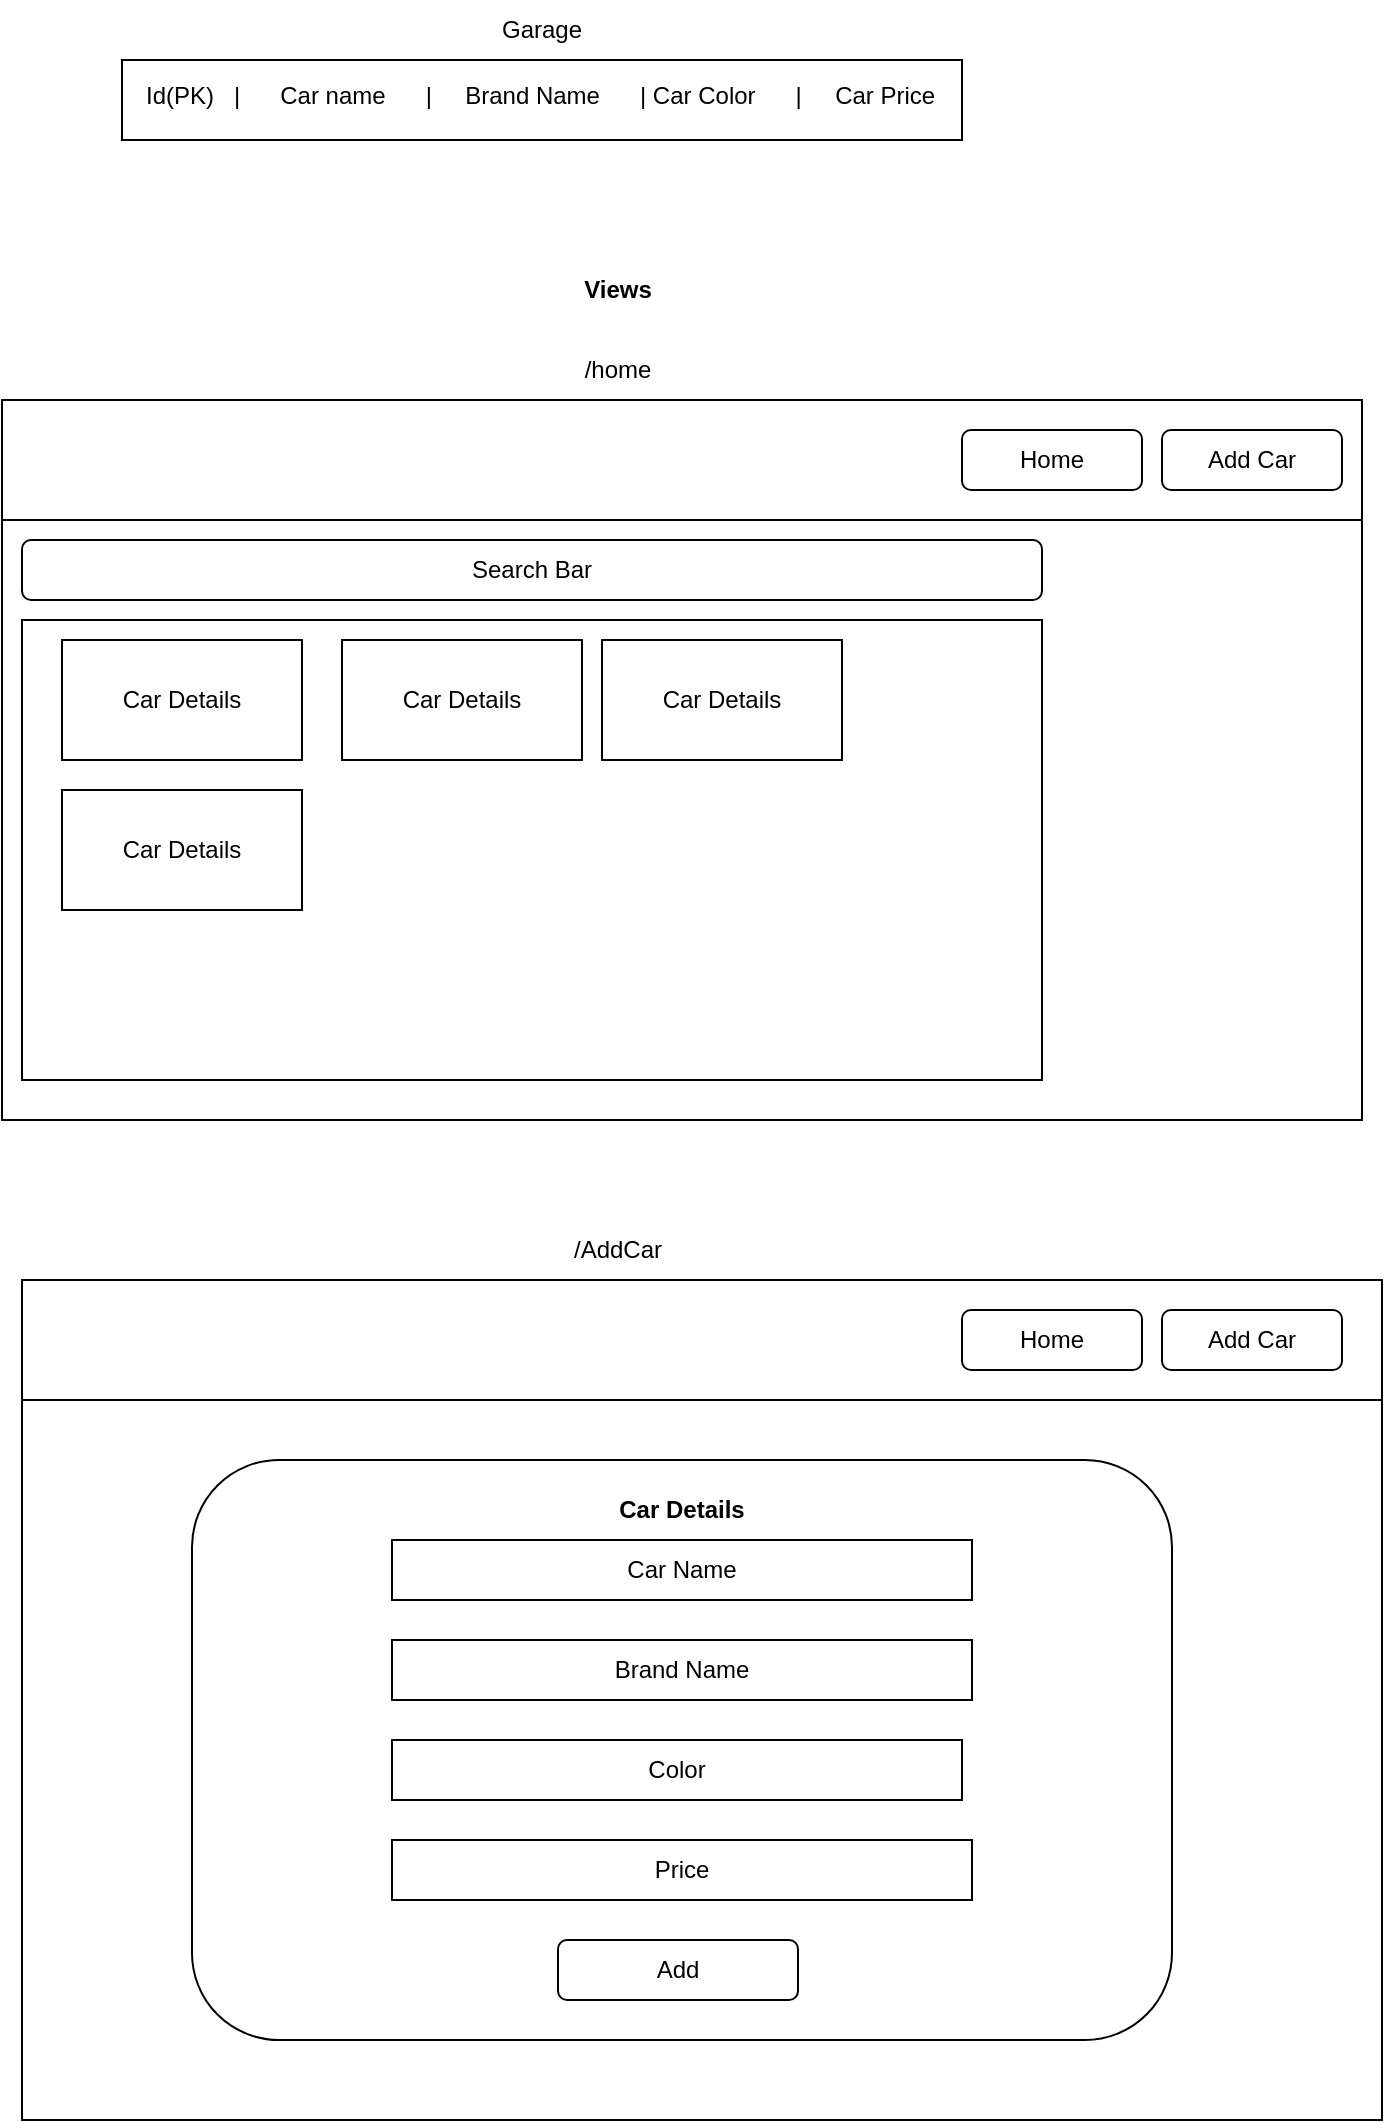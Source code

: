 <mxfile version="24.7.8">
  <diagram id="JSDBYj-QrTemovNH4yzd" name="Page-1">
    <mxGraphModel dx="1042" dy="567" grid="1" gridSize="10" guides="1" tooltips="1" connect="1" arrows="1" fold="1" page="1" pageScale="1" pageWidth="850" pageHeight="1100" math="0" shadow="0">
      <root>
        <mxCell id="0" />
        <mxCell id="1" parent="0" />
        <mxCell id="j7L-NOOt1bUd8ChoZiZQ-18" value="" style="rounded=0;whiteSpace=wrap;html=1;" vertex="1" parent="1">
          <mxGeometry x="130" y="290" width="680" height="360" as="geometry" />
        </mxCell>
        <mxCell id="j7L-NOOt1bUd8ChoZiZQ-31" value="" style="rounded=0;whiteSpace=wrap;html=1;" vertex="1" parent="1">
          <mxGeometry x="130" y="290" width="680" height="60" as="geometry" />
        </mxCell>
        <mxCell id="j7L-NOOt1bUd8ChoZiZQ-15" value="" style="rounded=0;whiteSpace=wrap;html=1;" vertex="1" parent="1">
          <mxGeometry x="190" y="120" width="420" height="40" as="geometry" />
        </mxCell>
        <mxCell id="j7L-NOOt1bUd8ChoZiZQ-16" value="&amp;nbsp; &amp;nbsp; &amp;nbsp; Id(PK)&amp;nbsp; &amp;nbsp;|&amp;nbsp; &amp;nbsp; &amp;nbsp; Car name&amp;nbsp; &amp;nbsp; &amp;nbsp; |&amp;nbsp; &amp;nbsp; &amp;nbsp;Brand Name&amp;nbsp; &amp;nbsp; &amp;nbsp; | Car Color&amp;nbsp; &amp;nbsp; &amp;nbsp; |&amp;nbsp; &amp;nbsp; &amp;nbsp;Car Price&amp;nbsp; &amp;nbsp;" style="text;html=1;align=left;verticalAlign=middle;whiteSpace=wrap;rounded=0;" vertex="1" parent="1">
          <mxGeometry x="180" y="130" width="420" height="30" as="geometry" />
        </mxCell>
        <mxCell id="j7L-NOOt1bUd8ChoZiZQ-17" value="Garage" style="text;html=1;align=center;verticalAlign=middle;whiteSpace=wrap;rounded=0;" vertex="1" parent="1">
          <mxGeometry x="370" y="90" width="60" height="30" as="geometry" />
        </mxCell>
        <mxCell id="j7L-NOOt1bUd8ChoZiZQ-19" value="Views" style="text;html=1;align=center;verticalAlign=middle;whiteSpace=wrap;rounded=0;fontStyle=1" vertex="1" parent="1">
          <mxGeometry x="408" y="220" width="60" height="30" as="geometry" />
        </mxCell>
        <mxCell id="j7L-NOOt1bUd8ChoZiZQ-21" value="Search Bar" style="rounded=1;whiteSpace=wrap;html=1;" vertex="1" parent="1">
          <mxGeometry x="140" y="360" width="510" height="30" as="geometry" />
        </mxCell>
        <mxCell id="j7L-NOOt1bUd8ChoZiZQ-24" value="" style="rounded=0;whiteSpace=wrap;html=1;" vertex="1" parent="1">
          <mxGeometry x="140" y="400" width="510" height="230" as="geometry" />
        </mxCell>
        <mxCell id="j7L-NOOt1bUd8ChoZiZQ-25" value="Car Details" style="rounded=0;whiteSpace=wrap;html=1;" vertex="1" parent="1">
          <mxGeometry x="160" y="410" width="120" height="60" as="geometry" />
        </mxCell>
        <mxCell id="j7L-NOOt1bUd8ChoZiZQ-23" value="Add Car" style="rounded=1;whiteSpace=wrap;html=1;" vertex="1" parent="1">
          <mxGeometry x="710" y="305" width="90" height="30" as="geometry" />
        </mxCell>
        <mxCell id="j7L-NOOt1bUd8ChoZiZQ-27" value="Car Details" style="rounded=0;whiteSpace=wrap;html=1;" vertex="1" parent="1">
          <mxGeometry x="300" y="410" width="120" height="60" as="geometry" />
        </mxCell>
        <mxCell id="j7L-NOOt1bUd8ChoZiZQ-28" value="Car Details" style="rounded=0;whiteSpace=wrap;html=1;" vertex="1" parent="1">
          <mxGeometry x="430" y="410" width="120" height="60" as="geometry" />
        </mxCell>
        <mxCell id="j7L-NOOt1bUd8ChoZiZQ-29" value="Car Details" style="rounded=0;whiteSpace=wrap;html=1;" vertex="1" parent="1">
          <mxGeometry x="160" y="485" width="120" height="60" as="geometry" />
        </mxCell>
        <mxCell id="j7L-NOOt1bUd8ChoZiZQ-30" value="Home" style="rounded=1;whiteSpace=wrap;html=1;" vertex="1" parent="1">
          <mxGeometry x="610" y="305" width="90" height="30" as="geometry" />
        </mxCell>
        <mxCell id="j7L-NOOt1bUd8ChoZiZQ-32" value="" style="rounded=0;whiteSpace=wrap;html=1;" vertex="1" parent="1">
          <mxGeometry x="140" y="730" width="680" height="420" as="geometry" />
        </mxCell>
        <mxCell id="j7L-NOOt1bUd8ChoZiZQ-34" value="" style="rounded=0;whiteSpace=wrap;html=1;" vertex="1" parent="1">
          <mxGeometry x="140" y="730" width="680" height="60" as="geometry" />
        </mxCell>
        <mxCell id="j7L-NOOt1bUd8ChoZiZQ-35" value="Add Car" style="rounded=1;whiteSpace=wrap;html=1;" vertex="1" parent="1">
          <mxGeometry x="710" y="745" width="90" height="30" as="geometry" />
        </mxCell>
        <mxCell id="j7L-NOOt1bUd8ChoZiZQ-36" value="Home" style="rounded=1;whiteSpace=wrap;html=1;" vertex="1" parent="1">
          <mxGeometry x="610" y="745" width="90" height="30" as="geometry" />
        </mxCell>
        <mxCell id="j7L-NOOt1bUd8ChoZiZQ-37" value="" style="rounded=1;whiteSpace=wrap;html=1;" vertex="1" parent="1">
          <mxGeometry x="225" y="820" width="490" height="290" as="geometry" />
        </mxCell>
        <mxCell id="j7L-NOOt1bUd8ChoZiZQ-38" value="Car Name" style="rounded=0;whiteSpace=wrap;html=1;" vertex="1" parent="1">
          <mxGeometry x="325" y="860" width="290" height="30" as="geometry" />
        </mxCell>
        <mxCell id="j7L-NOOt1bUd8ChoZiZQ-39" value="Brand Name&lt;span style=&quot;color: rgba(0, 0, 0, 0); font-family: monospace; font-size: 0px; text-align: start; text-wrap: nowrap;&quot;&gt;%3CmxGraphModel%3E%3Croot%3E%3CmxCell%20id%3D%220%22%2F%3E%3CmxCell%20id%3D%221%22%20parent%3D%220%22%2F%3E%3CmxCell%20id%3D%222%22%20value%3D%22Car%20Name%22%20style%3D%22rounded%3D0%3BwhiteSpace%3Dwrap%3Bhtml%3D1%3B%22%20vertex%3D%221%22%20parent%3D%221%22%3E%3CmxGeometry%20x%3D%22250%22%20y%3D%22860%22%20width%3D%22210%22%20height%3D%2230%22%20as%3D%22geometry%22%2F%3E%3C%2FmxCell%3E%3C%2Froot%3E%3C%2FmxGraphModel%3E&lt;/span&gt;" style="rounded=0;whiteSpace=wrap;html=1;" vertex="1" parent="1">
          <mxGeometry x="325" y="910" width="290" height="30" as="geometry" />
        </mxCell>
        <mxCell id="j7L-NOOt1bUd8ChoZiZQ-40" value="Color" style="rounded=0;whiteSpace=wrap;html=1;" vertex="1" parent="1">
          <mxGeometry x="325" y="960" width="285" height="30" as="geometry" />
        </mxCell>
        <mxCell id="j7L-NOOt1bUd8ChoZiZQ-41" value="Price" style="rounded=0;whiteSpace=wrap;html=1;" vertex="1" parent="1">
          <mxGeometry x="325" y="1010" width="290" height="30" as="geometry" />
        </mxCell>
        <mxCell id="j7L-NOOt1bUd8ChoZiZQ-42" value="Add" style="rounded=1;whiteSpace=wrap;html=1;" vertex="1" parent="1">
          <mxGeometry x="408" y="1060" width="120" height="30" as="geometry" />
        </mxCell>
        <mxCell id="j7L-NOOt1bUd8ChoZiZQ-44" value="Car Details" style="text;html=1;align=center;verticalAlign=middle;whiteSpace=wrap;rounded=0;fontStyle=1" vertex="1" parent="1">
          <mxGeometry x="389" y="830" width="162" height="30" as="geometry" />
        </mxCell>
        <mxCell id="j7L-NOOt1bUd8ChoZiZQ-45" value="/AddCar" style="text;html=1;align=center;verticalAlign=middle;whiteSpace=wrap;rounded=0;" vertex="1" parent="1">
          <mxGeometry x="408" y="700" width="60" height="30" as="geometry" />
        </mxCell>
        <mxCell id="j7L-NOOt1bUd8ChoZiZQ-46" value="/home" style="text;html=1;align=center;verticalAlign=middle;whiteSpace=wrap;rounded=0;" vertex="1" parent="1">
          <mxGeometry x="408" y="260" width="60" height="30" as="geometry" />
        </mxCell>
      </root>
    </mxGraphModel>
  </diagram>
</mxfile>
